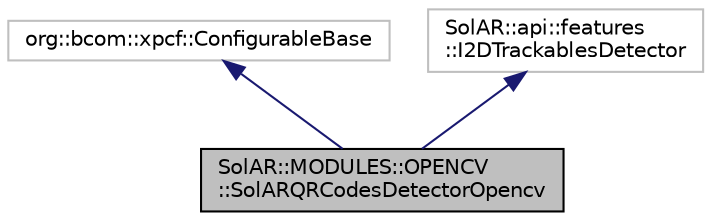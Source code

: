 digraph "SolAR::MODULES::OPENCV::SolARQRCodesDetectorOpencv"
{
 // LATEX_PDF_SIZE
  edge [fontname="Helvetica",fontsize="10",labelfontname="Helvetica",labelfontsize="10"];
  node [fontname="Helvetica",fontsize="10",shape=record];
  Node1 [label="SolAR::MODULES::OPENCV\l::SolARQRCodesDetectorOpencv",height=0.2,width=0.4,color="black", fillcolor="grey75", style="filled", fontcolor="black",tooltip="Detect a set of given 2D trackables in an image. UUID: 0ff5ae31-f469-4d9b-86fc-feca1fa74a04"];
  Node2 -> Node1 [dir="back",color="midnightblue",fontsize="10",style="solid",fontname="Helvetica"];
  Node2 [label="org::bcom::xpcf::ConfigurableBase",height=0.2,width=0.4,color="grey75", fillcolor="white", style="filled",tooltip=" "];
  Node3 -> Node1 [dir="back",color="midnightblue",fontsize="10",style="solid",fontname="Helvetica"];
  Node3 [label="SolAR::api::features\l::I2DTrackablesDetector",height=0.2,width=0.4,color="grey75", fillcolor="white", style="filled",tooltip=" "];
}
